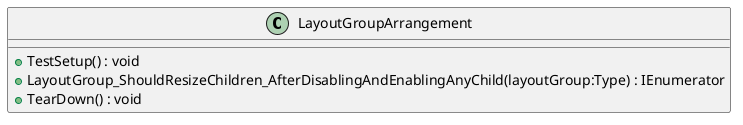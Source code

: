 @startuml
class LayoutGroupArrangement {
    + TestSetup() : void
    + LayoutGroup_ShouldResizeChildren_AfterDisablingAndEnablingAnyChild(layoutGroup:Type) : IEnumerator
    + TearDown() : void
}
@enduml
